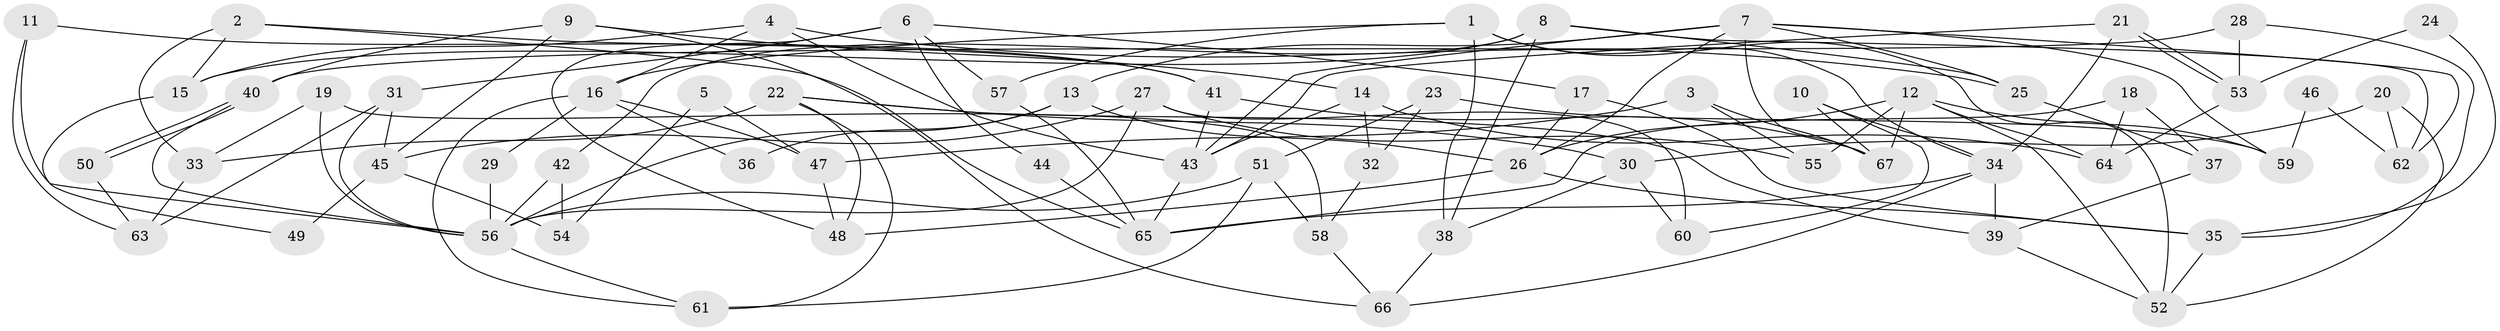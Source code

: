 // coarse degree distribution, {7: 0.16666666666666666, 6: 0.16666666666666666, 5: 0.25, 2: 0.027777777777777776, 4: 0.25, 3: 0.08333333333333333, 10: 0.027777777777777776, 8: 0.027777777777777776}
// Generated by graph-tools (version 1.1) at 2025/37/03/04/25 23:37:11]
// undirected, 67 vertices, 134 edges
graph export_dot {
  node [color=gray90,style=filled];
  1;
  2;
  3;
  4;
  5;
  6;
  7;
  8;
  9;
  10;
  11;
  12;
  13;
  14;
  15;
  16;
  17;
  18;
  19;
  20;
  21;
  22;
  23;
  24;
  25;
  26;
  27;
  28;
  29;
  30;
  31;
  32;
  33;
  34;
  35;
  36;
  37;
  38;
  39;
  40;
  41;
  42;
  43;
  44;
  45;
  46;
  47;
  48;
  49;
  50;
  51;
  52;
  53;
  54;
  55;
  56;
  57;
  58;
  59;
  60;
  61;
  62;
  63;
  64;
  65;
  66;
  67;
  1 -- 52;
  1 -- 34;
  1 -- 16;
  1 -- 38;
  1 -- 57;
  2 -- 65;
  2 -- 41;
  2 -- 15;
  2 -- 33;
  3 -- 67;
  3 -- 47;
  3 -- 55;
  4 -- 43;
  4 -- 25;
  4 -- 15;
  4 -- 16;
  5 -- 54;
  5 -- 47;
  6 -- 31;
  6 -- 48;
  6 -- 17;
  6 -- 44;
  6 -- 57;
  7 -- 67;
  7 -- 25;
  7 -- 13;
  7 -- 26;
  7 -- 43;
  7 -- 59;
  7 -- 62;
  8 -- 15;
  8 -- 62;
  8 -- 25;
  8 -- 38;
  8 -- 42;
  9 -- 40;
  9 -- 14;
  9 -- 45;
  9 -- 66;
  10 -- 67;
  10 -- 34;
  10 -- 60;
  11 -- 56;
  11 -- 63;
  11 -- 41;
  12 -- 26;
  12 -- 52;
  12 -- 55;
  12 -- 59;
  12 -- 64;
  12 -- 67;
  13 -- 56;
  13 -- 26;
  13 -- 36;
  14 -- 64;
  14 -- 43;
  14 -- 32;
  15 -- 49;
  16 -- 29;
  16 -- 36;
  16 -- 47;
  16 -- 61;
  17 -- 26;
  17 -- 35;
  18 -- 64;
  18 -- 65;
  18 -- 37;
  19 -- 33;
  19 -- 58;
  19 -- 56;
  20 -- 52;
  20 -- 30;
  20 -- 62;
  21 -- 53;
  21 -- 53;
  21 -- 43;
  21 -- 34;
  22 -- 61;
  22 -- 30;
  22 -- 33;
  22 -- 39;
  22 -- 48;
  23 -- 59;
  23 -- 51;
  23 -- 32;
  24 -- 53;
  24 -- 35;
  25 -- 37;
  26 -- 35;
  26 -- 48;
  27 -- 56;
  27 -- 55;
  27 -- 45;
  27 -- 60;
  28 -- 40;
  28 -- 35;
  28 -- 53;
  29 -- 56;
  30 -- 60;
  30 -- 38;
  31 -- 45;
  31 -- 56;
  31 -- 63;
  32 -- 58;
  33 -- 63;
  34 -- 66;
  34 -- 39;
  34 -- 65;
  35 -- 52;
  37 -- 39;
  38 -- 66;
  39 -- 52;
  40 -- 56;
  40 -- 50;
  40 -- 50;
  41 -- 43;
  41 -- 67;
  42 -- 56;
  42 -- 54;
  43 -- 65;
  44 -- 65;
  45 -- 49;
  45 -- 54;
  46 -- 59;
  46 -- 62;
  47 -- 48;
  50 -- 63;
  51 -- 56;
  51 -- 58;
  51 -- 61;
  53 -- 64;
  56 -- 61;
  57 -- 65;
  58 -- 66;
}
